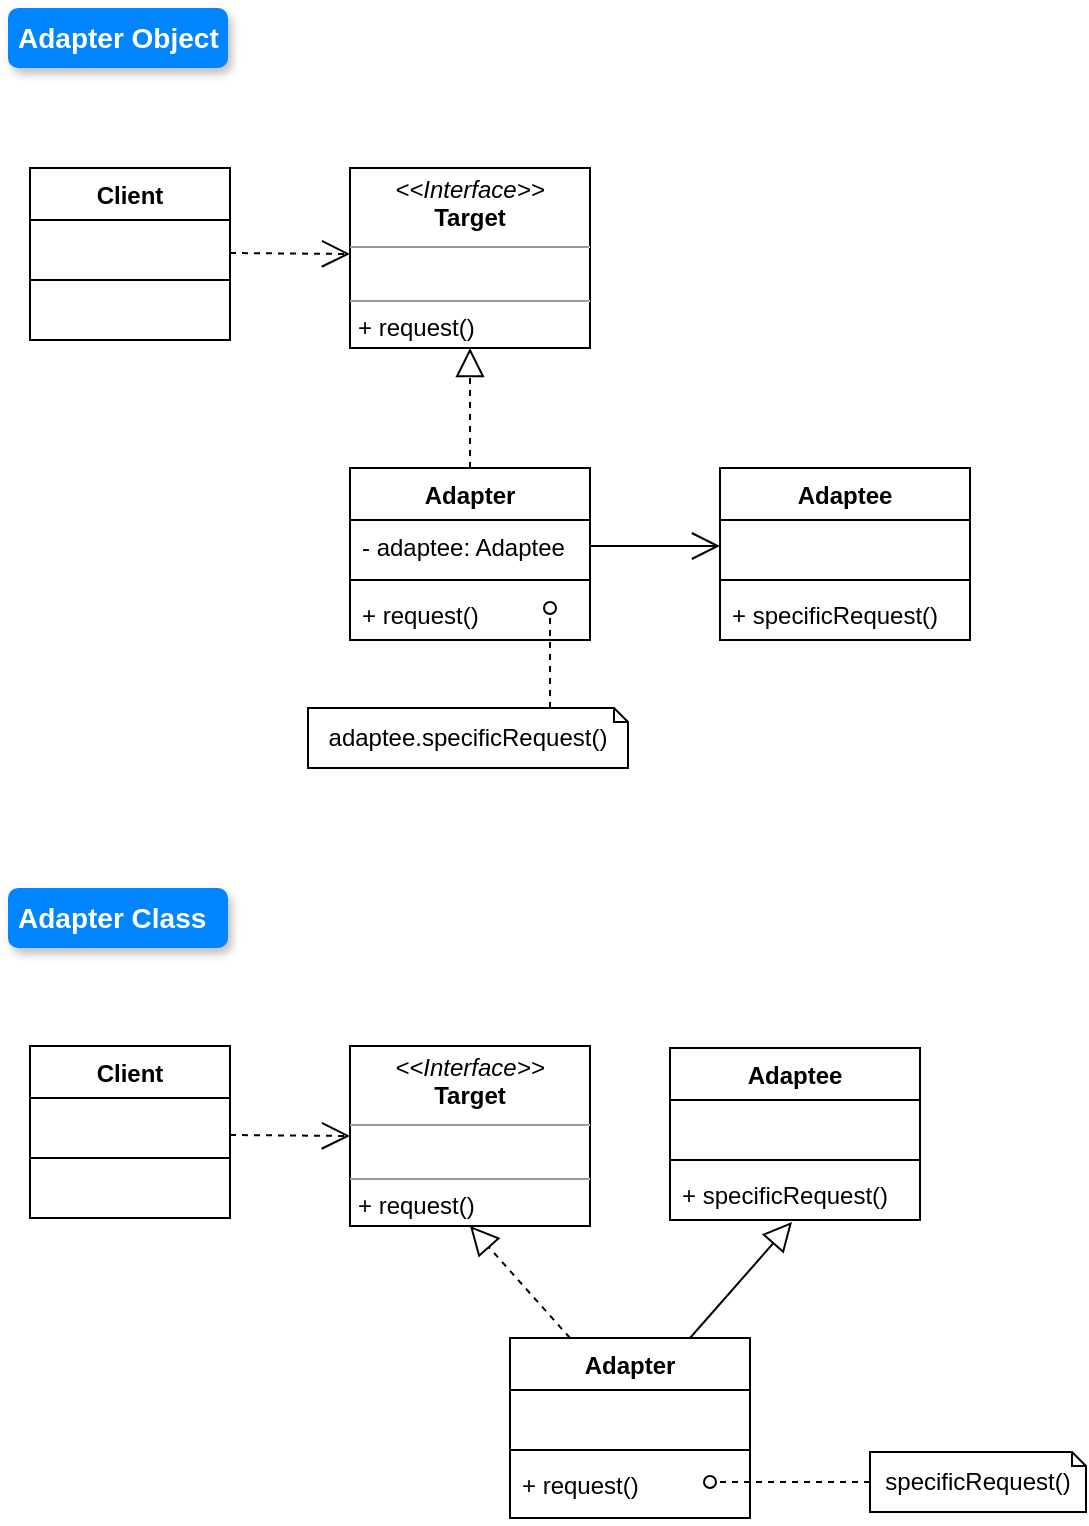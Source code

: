 <mxfile version="21.2.1" type="device">
  <diagram name="Page-1" id="vLCmlB5MWMuLlXTiFnBJ">
    <mxGraphModel dx="794" dy="574" grid="0" gridSize="10" guides="1" tooltips="1" connect="1" arrows="1" fold="1" page="1" pageScale="1" pageWidth="850" pageHeight="1100" math="0" shadow="0">
      <root>
        <mxCell id="0" />
        <mxCell id="1" parent="0" />
        <mxCell id="SFbOTgLkDdRXJeABbuW0-1" value="Client" style="swimlane;fontStyle=1;align=center;verticalAlign=top;childLayout=stackLayout;horizontal=1;startSize=26;horizontalStack=0;resizeParent=1;resizeParentMax=0;resizeLast=0;collapsible=1;marginBottom=0;whiteSpace=wrap;html=1;" parent="1" vertex="1">
          <mxGeometry x="80" y="160" width="100" height="86" as="geometry" />
        </mxCell>
        <mxCell id="SFbOTgLkDdRXJeABbuW0-2" value="&amp;nbsp;" style="text;strokeColor=none;fillColor=none;align=left;verticalAlign=top;spacingLeft=4;spacingRight=4;overflow=hidden;rotatable=0;points=[[0,0.5],[1,0.5]];portConstraint=eastwest;whiteSpace=wrap;html=1;" parent="SFbOTgLkDdRXJeABbuW0-1" vertex="1">
          <mxGeometry y="26" width="100" height="26" as="geometry" />
        </mxCell>
        <mxCell id="SFbOTgLkDdRXJeABbuW0-3" value="" style="line;strokeWidth=1;fillColor=none;align=left;verticalAlign=middle;spacingTop=-1;spacingLeft=3;spacingRight=3;rotatable=0;labelPosition=right;points=[];portConstraint=eastwest;strokeColor=inherit;" parent="SFbOTgLkDdRXJeABbuW0-1" vertex="1">
          <mxGeometry y="52" width="100" height="8" as="geometry" />
        </mxCell>
        <mxCell id="SFbOTgLkDdRXJeABbuW0-4" value="&amp;nbsp;" style="text;strokeColor=none;fillColor=none;align=left;verticalAlign=top;spacingLeft=4;spacingRight=4;overflow=hidden;rotatable=0;points=[[0,0.5],[1,0.5]];portConstraint=eastwest;whiteSpace=wrap;html=1;" parent="SFbOTgLkDdRXJeABbuW0-1" vertex="1">
          <mxGeometry y="60" width="100" height="26" as="geometry" />
        </mxCell>
        <mxCell id="SFbOTgLkDdRXJeABbuW0-11" value="&lt;p style=&quot;margin:0px;margin-top:4px;text-align:center;&quot;&gt;&lt;i&gt;&amp;lt;&amp;lt;Interface&amp;gt;&amp;gt;&lt;/i&gt;&lt;br&gt;&lt;b&gt;Target&lt;/b&gt;&lt;/p&gt;&lt;hr size=&quot;1&quot;&gt;&lt;p style=&quot;margin:0px;margin-left:4px;&quot;&gt;&lt;br&gt;&lt;/p&gt;&lt;hr size=&quot;1&quot;&gt;&lt;p style=&quot;margin:0px;margin-left:4px;&quot;&gt;+ request()&lt;/p&gt;" style="verticalAlign=top;align=left;overflow=fill;fontSize=12;fontFamily=Helvetica;html=1;whiteSpace=wrap;" parent="1" vertex="1">
          <mxGeometry x="240" y="160" width="120" height="90" as="geometry" />
        </mxCell>
        <mxCell id="SFbOTgLkDdRXJeABbuW0-12" value="Adapter" style="swimlane;fontStyle=1;align=center;verticalAlign=top;childLayout=stackLayout;horizontal=1;startSize=26;horizontalStack=0;resizeParent=1;resizeParentMax=0;resizeLast=0;collapsible=1;marginBottom=0;whiteSpace=wrap;html=1;" parent="1" vertex="1">
          <mxGeometry x="240" y="310" width="120" height="86" as="geometry" />
        </mxCell>
        <mxCell id="SFbOTgLkDdRXJeABbuW0-13" value="- adaptee: Adaptee&amp;nbsp;" style="text;strokeColor=none;fillColor=none;align=left;verticalAlign=top;spacingLeft=4;spacingRight=4;overflow=hidden;rotatable=0;points=[[0,0.5],[1,0.5]];portConstraint=eastwest;whiteSpace=wrap;html=1;" parent="SFbOTgLkDdRXJeABbuW0-12" vertex="1">
          <mxGeometry y="26" width="120" height="26" as="geometry" />
        </mxCell>
        <mxCell id="SFbOTgLkDdRXJeABbuW0-14" value="" style="line;strokeWidth=1;fillColor=none;align=left;verticalAlign=middle;spacingTop=-1;spacingLeft=3;spacingRight=3;rotatable=0;labelPosition=right;points=[];portConstraint=eastwest;strokeColor=inherit;" parent="SFbOTgLkDdRXJeABbuW0-12" vertex="1">
          <mxGeometry y="52" width="120" height="8" as="geometry" />
        </mxCell>
        <mxCell id="SFbOTgLkDdRXJeABbuW0-15" value="+ request()" style="text;strokeColor=none;fillColor=none;align=left;verticalAlign=top;spacingLeft=4;spacingRight=4;overflow=hidden;rotatable=0;points=[[0,0.5],[1,0.5]];portConstraint=eastwest;whiteSpace=wrap;html=1;" parent="SFbOTgLkDdRXJeABbuW0-12" vertex="1">
          <mxGeometry y="60" width="120" height="26" as="geometry" />
        </mxCell>
        <mxCell id="SFbOTgLkDdRXJeABbuW0-16" value="Adaptee" style="swimlane;fontStyle=1;align=center;verticalAlign=top;childLayout=stackLayout;horizontal=1;startSize=26;horizontalStack=0;resizeParent=1;resizeParentMax=0;resizeLast=0;collapsible=1;marginBottom=0;whiteSpace=wrap;html=1;" parent="1" vertex="1">
          <mxGeometry x="425" y="310" width="125" height="86" as="geometry" />
        </mxCell>
        <mxCell id="SFbOTgLkDdRXJeABbuW0-17" value="&amp;nbsp;" style="text;strokeColor=none;fillColor=none;align=left;verticalAlign=top;spacingLeft=4;spacingRight=4;overflow=hidden;rotatable=0;points=[[0,0.5],[1,0.5]];portConstraint=eastwest;whiteSpace=wrap;html=1;" parent="SFbOTgLkDdRXJeABbuW0-16" vertex="1">
          <mxGeometry y="26" width="125" height="26" as="geometry" />
        </mxCell>
        <mxCell id="SFbOTgLkDdRXJeABbuW0-18" value="" style="line;strokeWidth=1;fillColor=none;align=left;verticalAlign=middle;spacingTop=-1;spacingLeft=3;spacingRight=3;rotatable=0;labelPosition=right;points=[];portConstraint=eastwest;strokeColor=inherit;" parent="SFbOTgLkDdRXJeABbuW0-16" vertex="1">
          <mxGeometry y="52" width="125" height="8" as="geometry" />
        </mxCell>
        <mxCell id="SFbOTgLkDdRXJeABbuW0-19" value="+ specificRequest()" style="text;strokeColor=none;fillColor=none;align=left;verticalAlign=top;spacingLeft=4;spacingRight=4;overflow=hidden;rotatable=0;points=[[0,0.5],[1,0.5]];portConstraint=eastwest;whiteSpace=wrap;html=1;" parent="SFbOTgLkDdRXJeABbuW0-16" vertex="1">
          <mxGeometry y="60" width="125" height="26" as="geometry" />
        </mxCell>
        <mxCell id="SFbOTgLkDdRXJeABbuW0-21" value="Adapter Object" style="html=1;shadow=1;dashed=0;shape=mxgraph.bootstrap.rrect;rSize=5;strokeColor=none;strokeWidth=1;fillColor=#0085FC;fontColor=#FFFFFF;whiteSpace=wrap;align=left;verticalAlign=middle;spacingLeft=0;fontStyle=1;fontSize=14;spacing=5;" parent="1" vertex="1">
          <mxGeometry x="69" y="80" width="110" height="30" as="geometry" />
        </mxCell>
        <mxCell id="SFbOTgLkDdRXJeABbuW0-23" value="" style="endArrow=block;dashed=1;endFill=0;endSize=12;html=1;rounded=0;exitX=0.5;exitY=0;exitDx=0;exitDy=0;entryX=0.5;entryY=1;entryDx=0;entryDy=0;" parent="1" source="SFbOTgLkDdRXJeABbuW0-12" target="SFbOTgLkDdRXJeABbuW0-11" edge="1">
          <mxGeometry width="160" relative="1" as="geometry">
            <mxPoint x="330" y="290" as="sourcePoint" />
            <mxPoint x="490" y="290" as="targetPoint" />
          </mxGeometry>
        </mxCell>
        <mxCell id="SFbOTgLkDdRXJeABbuW0-24" value="" style="endArrow=open;endSize=12;html=1;rounded=0;exitX=1;exitY=0.5;exitDx=0;exitDy=0;entryX=0;entryY=0.5;entryDx=0;entryDy=0;" parent="1" source="SFbOTgLkDdRXJeABbuW0-13" target="SFbOTgLkDdRXJeABbuW0-17" edge="1">
          <mxGeometry width="160" relative="1" as="geometry">
            <mxPoint x="330" y="290" as="sourcePoint" />
            <mxPoint x="490" y="290" as="targetPoint" />
          </mxGeometry>
        </mxCell>
        <mxCell id="SFbOTgLkDdRXJeABbuW0-25" value="adaptee.specificRequest()" style="shape=note;size=7;whiteSpace=wrap;html=1;" parent="1" vertex="1">
          <mxGeometry x="219" y="430" width="160" height="30" as="geometry" />
        </mxCell>
        <mxCell id="SFbOTgLkDdRXJeABbuW0-28" value="" style="endArrow=oval;startArrow=none;endFill=0;startFill=0;html=1;rounded=0;dashed=1;" parent="1" edge="1">
          <mxGeometry width="160" relative="1" as="geometry">
            <mxPoint x="340" y="430" as="sourcePoint" />
            <mxPoint x="340" y="380" as="targetPoint" />
          </mxGeometry>
        </mxCell>
        <mxCell id="SFbOTgLkDdRXJeABbuW0-31" value="Adapter Class" style="html=1;shadow=1;dashed=0;shape=mxgraph.bootstrap.rrect;rSize=5;strokeColor=none;strokeWidth=1;fillColor=#0085FC;fontColor=#FFFFFF;whiteSpace=wrap;align=left;verticalAlign=middle;spacingLeft=0;fontStyle=1;fontSize=14;spacing=5;" parent="1" vertex="1">
          <mxGeometry x="69" y="520" width="110" height="30" as="geometry" />
        </mxCell>
        <mxCell id="SFbOTgLkDdRXJeABbuW0-32" value="Client" style="swimlane;fontStyle=1;align=center;verticalAlign=top;childLayout=stackLayout;horizontal=1;startSize=26;horizontalStack=0;resizeParent=1;resizeParentMax=0;resizeLast=0;collapsible=1;marginBottom=0;whiteSpace=wrap;html=1;" parent="1" vertex="1">
          <mxGeometry x="80" y="599" width="100" height="86" as="geometry" />
        </mxCell>
        <mxCell id="SFbOTgLkDdRXJeABbuW0-33" value="&amp;nbsp;" style="text;strokeColor=none;fillColor=none;align=left;verticalAlign=top;spacingLeft=4;spacingRight=4;overflow=hidden;rotatable=0;points=[[0,0.5],[1,0.5]];portConstraint=eastwest;whiteSpace=wrap;html=1;" parent="SFbOTgLkDdRXJeABbuW0-32" vertex="1">
          <mxGeometry y="26" width="100" height="26" as="geometry" />
        </mxCell>
        <mxCell id="SFbOTgLkDdRXJeABbuW0-34" value="" style="line;strokeWidth=1;fillColor=none;align=left;verticalAlign=middle;spacingTop=-1;spacingLeft=3;spacingRight=3;rotatable=0;labelPosition=right;points=[];portConstraint=eastwest;strokeColor=inherit;" parent="SFbOTgLkDdRXJeABbuW0-32" vertex="1">
          <mxGeometry y="52" width="100" height="8" as="geometry" />
        </mxCell>
        <mxCell id="SFbOTgLkDdRXJeABbuW0-35" value="&amp;nbsp;" style="text;strokeColor=none;fillColor=none;align=left;verticalAlign=top;spacingLeft=4;spacingRight=4;overflow=hidden;rotatable=0;points=[[0,0.5],[1,0.5]];portConstraint=eastwest;whiteSpace=wrap;html=1;" parent="SFbOTgLkDdRXJeABbuW0-32" vertex="1">
          <mxGeometry y="60" width="100" height="26" as="geometry" />
        </mxCell>
        <mxCell id="SFbOTgLkDdRXJeABbuW0-36" value="&lt;p style=&quot;margin:0px;margin-top:4px;text-align:center;&quot;&gt;&lt;i&gt;&amp;lt;&amp;lt;Interface&amp;gt;&amp;gt;&lt;/i&gt;&lt;br&gt;&lt;b&gt;Target&lt;/b&gt;&lt;/p&gt;&lt;hr size=&quot;1&quot;&gt;&lt;p style=&quot;margin:0px;margin-left:4px;&quot;&gt;&lt;br&gt;&lt;/p&gt;&lt;hr size=&quot;1&quot;&gt;&lt;p style=&quot;margin:0px;margin-left:4px;&quot;&gt;+ request()&lt;/p&gt;" style="verticalAlign=top;align=left;overflow=fill;fontSize=12;fontFamily=Helvetica;html=1;whiteSpace=wrap;" parent="1" vertex="1">
          <mxGeometry x="240" y="599" width="120" height="90" as="geometry" />
        </mxCell>
        <mxCell id="SFbOTgLkDdRXJeABbuW0-37" value="Adapter" style="swimlane;fontStyle=1;align=center;verticalAlign=top;childLayout=stackLayout;horizontal=1;startSize=26;horizontalStack=0;resizeParent=1;resizeParentMax=0;resizeLast=0;collapsible=1;marginBottom=0;whiteSpace=wrap;html=1;" parent="1" vertex="1">
          <mxGeometry x="320" y="745" width="120" height="90" as="geometry" />
        </mxCell>
        <mxCell id="SFbOTgLkDdRXJeABbuW0-38" value="&amp;nbsp;" style="text;strokeColor=none;fillColor=none;align=left;verticalAlign=top;spacingLeft=4;spacingRight=4;overflow=hidden;rotatable=0;points=[[0,0.5],[1,0.5]];portConstraint=eastwest;whiteSpace=wrap;html=1;" parent="SFbOTgLkDdRXJeABbuW0-37" vertex="1">
          <mxGeometry y="26" width="120" height="26" as="geometry" />
        </mxCell>
        <mxCell id="SFbOTgLkDdRXJeABbuW0-39" value="" style="line;strokeWidth=1;fillColor=none;align=left;verticalAlign=middle;spacingTop=-1;spacingLeft=3;spacingRight=3;rotatable=0;labelPosition=right;points=[];portConstraint=eastwest;strokeColor=inherit;" parent="SFbOTgLkDdRXJeABbuW0-37" vertex="1">
          <mxGeometry y="52" width="120" height="8" as="geometry" />
        </mxCell>
        <mxCell id="SFbOTgLkDdRXJeABbuW0-40" value="+ request()" style="text;strokeColor=none;fillColor=none;align=left;verticalAlign=top;spacingLeft=4;spacingRight=4;overflow=hidden;rotatable=0;points=[[0,0.5],[1,0.5]];portConstraint=eastwest;whiteSpace=wrap;html=1;" parent="SFbOTgLkDdRXJeABbuW0-37" vertex="1">
          <mxGeometry y="60" width="120" height="30" as="geometry" />
        </mxCell>
        <mxCell id="SFbOTgLkDdRXJeABbuW0-41" value="Adaptee" style="swimlane;fontStyle=1;align=center;verticalAlign=top;childLayout=stackLayout;horizontal=1;startSize=26;horizontalStack=0;resizeParent=1;resizeParentMax=0;resizeLast=0;collapsible=1;marginBottom=0;whiteSpace=wrap;html=1;" parent="1" vertex="1">
          <mxGeometry x="400" y="600" width="125" height="86" as="geometry" />
        </mxCell>
        <mxCell id="SFbOTgLkDdRXJeABbuW0-42" value="&amp;nbsp;" style="text;strokeColor=none;fillColor=none;align=left;verticalAlign=top;spacingLeft=4;spacingRight=4;overflow=hidden;rotatable=0;points=[[0,0.5],[1,0.5]];portConstraint=eastwest;whiteSpace=wrap;html=1;" parent="SFbOTgLkDdRXJeABbuW0-41" vertex="1">
          <mxGeometry y="26" width="125" height="26" as="geometry" />
        </mxCell>
        <mxCell id="SFbOTgLkDdRXJeABbuW0-43" value="" style="line;strokeWidth=1;fillColor=none;align=left;verticalAlign=middle;spacingTop=-1;spacingLeft=3;spacingRight=3;rotatable=0;labelPosition=right;points=[];portConstraint=eastwest;strokeColor=inherit;" parent="SFbOTgLkDdRXJeABbuW0-41" vertex="1">
          <mxGeometry y="52" width="125" height="8" as="geometry" />
        </mxCell>
        <mxCell id="SFbOTgLkDdRXJeABbuW0-44" value="+ specificRequest()" style="text;strokeColor=none;fillColor=none;align=left;verticalAlign=top;spacingLeft=4;spacingRight=4;overflow=hidden;rotatable=0;points=[[0,0.5],[1,0.5]];portConstraint=eastwest;whiteSpace=wrap;html=1;" parent="SFbOTgLkDdRXJeABbuW0-41" vertex="1">
          <mxGeometry y="60" width="125" height="26" as="geometry" />
        </mxCell>
        <mxCell id="SFbOTgLkDdRXJeABbuW0-46" value="" style="endArrow=block;dashed=1;endFill=0;endSize=12;html=1;rounded=0;exitX=0.25;exitY=0;exitDx=0;exitDy=0;entryX=0.5;entryY=1;entryDx=0;entryDy=0;" parent="1" source="SFbOTgLkDdRXJeABbuW0-37" target="SFbOTgLkDdRXJeABbuW0-36" edge="1">
          <mxGeometry width="160" relative="1" as="geometry">
            <mxPoint x="330" y="729" as="sourcePoint" />
            <mxPoint x="490" y="729" as="targetPoint" />
          </mxGeometry>
        </mxCell>
        <mxCell id="SFbOTgLkDdRXJeABbuW0-48" value="specificRequest()" style="shape=note;size=7;whiteSpace=wrap;html=1;" parent="1" vertex="1">
          <mxGeometry x="500" y="802" width="108" height="30" as="geometry" />
        </mxCell>
        <mxCell id="SFbOTgLkDdRXJeABbuW0-49" value="" style="endArrow=oval;startArrow=none;endFill=0;startFill=0;html=1;rounded=0;dashed=1;exitX=0;exitY=0.5;exitDx=0;exitDy=0;exitPerimeter=0;" parent="1" source="SFbOTgLkDdRXJeABbuW0-48" edge="1">
          <mxGeometry width="160" relative="1" as="geometry">
            <mxPoint x="419" y="862" as="sourcePoint" />
            <mxPoint x="420" y="817" as="targetPoint" />
          </mxGeometry>
        </mxCell>
        <mxCell id="SFbOTgLkDdRXJeABbuW0-51" value="" style="endArrow=block;endFill=0;endSize=12;html=1;rounded=0;exitX=0.75;exitY=0;exitDx=0;exitDy=0;entryX=0.488;entryY=1.038;entryDx=0;entryDy=0;entryPerimeter=0;" parent="1" source="SFbOTgLkDdRXJeABbuW0-37" target="SFbOTgLkDdRXJeABbuW0-44" edge="1">
          <mxGeometry width="160" relative="1" as="geometry">
            <mxPoint x="300" y="710" as="sourcePoint" />
            <mxPoint x="460" y="710" as="targetPoint" />
          </mxGeometry>
        </mxCell>
        <mxCell id="m3Wg3g6YbcXnUNN239e5-1" value="" style="endArrow=open;endSize=12;dashed=1;html=1;rounded=0;" edge="1" parent="1">
          <mxGeometry width="160" relative="1" as="geometry">
            <mxPoint x="180" y="202.5" as="sourcePoint" />
            <mxPoint x="240" y="203" as="targetPoint" />
          </mxGeometry>
        </mxCell>
        <mxCell id="m3Wg3g6YbcXnUNN239e5-2" value="" style="endArrow=open;endSize=12;dashed=1;html=1;rounded=0;" edge="1" parent="1">
          <mxGeometry width="160" relative="1" as="geometry">
            <mxPoint x="180" y="643.5" as="sourcePoint" />
            <mxPoint x="240" y="644" as="targetPoint" />
          </mxGeometry>
        </mxCell>
      </root>
    </mxGraphModel>
  </diagram>
</mxfile>
